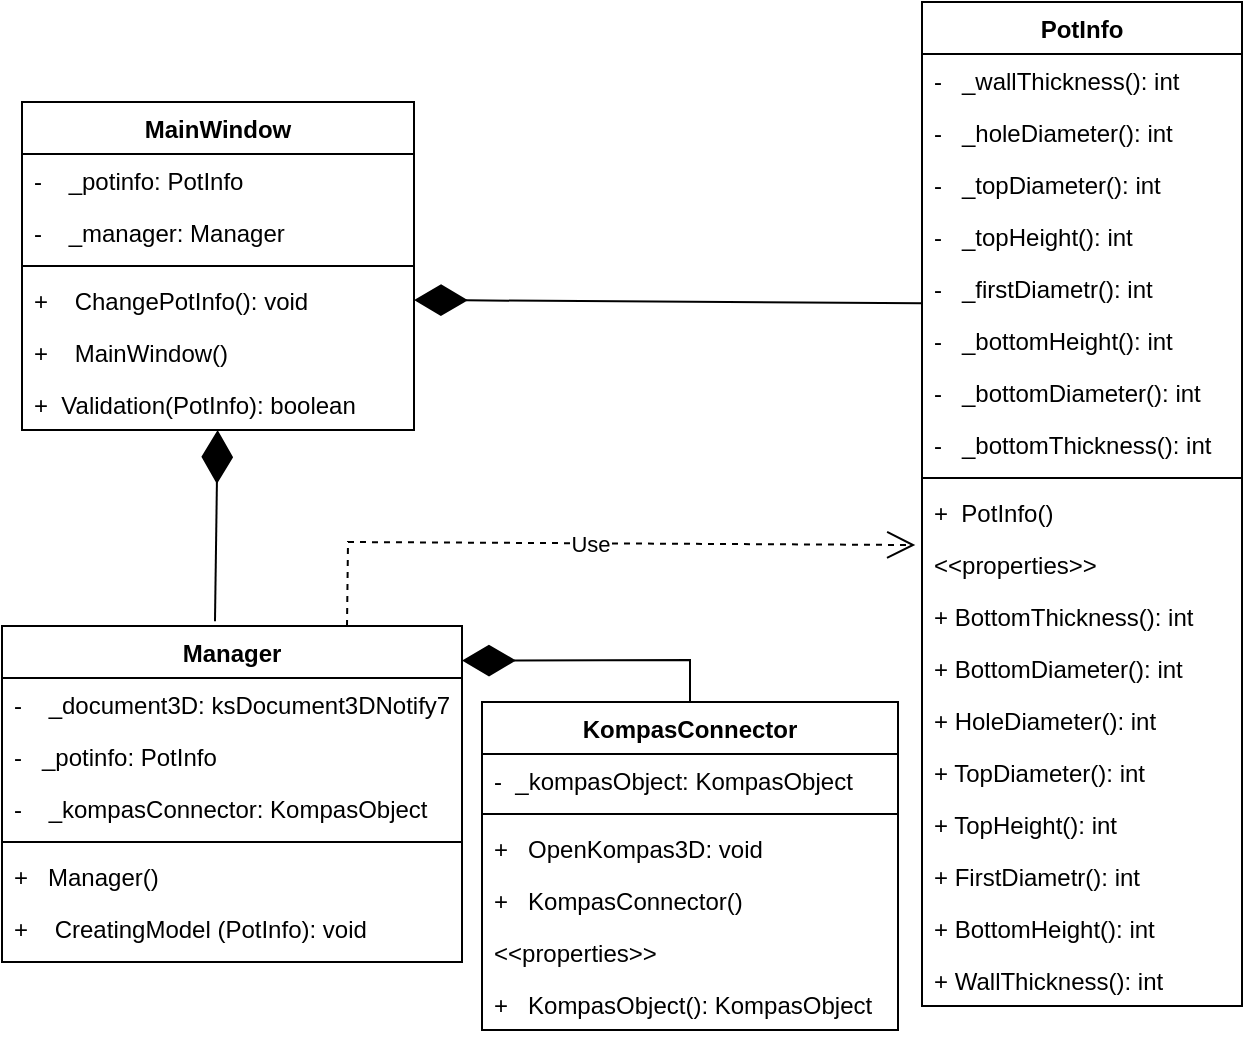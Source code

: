 <mxfile version="20.5.1" type="device"><diagram id="Dw9jkruGkAAfNnn6CsWD" name="Страница 1"><mxGraphModel dx="3197" dy="1162" grid="1" gridSize="10" guides="1" tooltips="1" connect="1" arrows="1" fold="1" page="1" pageScale="1" pageWidth="827" pageHeight="1169" math="0" shadow="0"><root><mxCell id="0"/><mxCell id="1" parent="0"/><mxCell id="OFdiJrmSXwyxobHo3Okv-1" value="Manager" style="swimlane;fontStyle=1;align=center;verticalAlign=top;childLayout=stackLayout;horizontal=1;startSize=26;horizontalStack=0;resizeParent=1;resizeParentMax=0;resizeLast=0;collapsible=1;marginBottom=0;" parent="1" vertex="1"><mxGeometry x="-770" y="442" width="230" height="168" as="geometry"/></mxCell><mxCell id="OFdiJrmSXwyxobHo3Okv-2" value="-    _document3D: ksDocument3DNotify7" style="text;strokeColor=none;fillColor=none;align=left;verticalAlign=top;spacingLeft=4;spacingRight=4;overflow=hidden;rotatable=0;points=[[0,0.5],[1,0.5]];portConstraint=eastwest;" parent="OFdiJrmSXwyxobHo3Okv-1" vertex="1"><mxGeometry y="26" width="230" height="26" as="geometry"/></mxCell><mxCell id="OFdiJrmSXwyxobHo3Okv-3" value="-   _potinfo: PotInfo" style="text;strokeColor=none;fillColor=none;align=left;verticalAlign=top;spacingLeft=4;spacingRight=4;overflow=hidden;rotatable=0;points=[[0,0.5],[1,0.5]];portConstraint=eastwest;" parent="OFdiJrmSXwyxobHo3Okv-1" vertex="1"><mxGeometry y="52" width="230" height="26" as="geometry"/></mxCell><mxCell id="OFdiJrmSXwyxobHo3Okv-4" value="-    _kompasConnector: KompasObject" style="text;strokeColor=none;fillColor=none;align=left;verticalAlign=top;spacingLeft=4;spacingRight=4;overflow=hidden;rotatable=0;points=[[0,0.5],[1,0.5]];portConstraint=eastwest;" parent="OFdiJrmSXwyxobHo3Okv-1" vertex="1"><mxGeometry y="78" width="230" height="26" as="geometry"/></mxCell><mxCell id="OFdiJrmSXwyxobHo3Okv-5" value="" style="line;strokeWidth=1;fillColor=none;align=left;verticalAlign=middle;spacingTop=-1;spacingLeft=3;spacingRight=3;rotatable=0;labelPosition=right;points=[];portConstraint=eastwest;strokeColor=inherit;" parent="OFdiJrmSXwyxobHo3Okv-1" vertex="1"><mxGeometry y="104" width="230" height="8" as="geometry"/></mxCell><mxCell id="OFdiJrmSXwyxobHo3Okv-6" value="+   Manager()" style="text;strokeColor=none;fillColor=none;align=left;verticalAlign=top;spacingLeft=4;spacingRight=4;overflow=hidden;rotatable=0;points=[[0,0.5],[1,0.5]];portConstraint=eastwest;" parent="OFdiJrmSXwyxobHo3Okv-1" vertex="1"><mxGeometry y="112" width="230" height="26" as="geometry"/></mxCell><mxCell id="OFdiJrmSXwyxobHo3Okv-7" value="+    CreatingModel (PotInfo): void" style="text;strokeColor=none;fillColor=none;align=left;verticalAlign=top;spacingLeft=4;spacingRight=4;overflow=hidden;rotatable=0;points=[[0,0.5],[1,0.5]];portConstraint=eastwest;" parent="OFdiJrmSXwyxobHo3Okv-1" vertex="1"><mxGeometry y="138" width="230" height="30" as="geometry"/></mxCell><mxCell id="OFdiJrmSXwyxobHo3Okv-8" value="" style="endArrow=diamondThin;endFill=1;endSize=24;html=1;rounded=0;exitX=0.463;exitY=-0.014;exitDx=0;exitDy=0;exitPerimeter=0;" parent="1" source="OFdiJrmSXwyxobHo3Okv-1" target="OFdiJrmSXwyxobHo3Okv-17" edge="1"><mxGeometry width="160" relative="1" as="geometry"><mxPoint x="-630" y="423" as="sourcePoint"/><mxPoint x="-680" y="370" as="targetPoint"/></mxGeometry></mxCell><mxCell id="OFdiJrmSXwyxobHo3Okv-9" value="" style="endArrow=diamondThin;endFill=1;endSize=24;html=1;rounded=0;exitX=0;exitY=0.795;exitDx=0;exitDy=0;entryX=1;entryY=0.5;entryDx=0;entryDy=0;exitPerimeter=0;" parent="1" source="OFdiJrmSXwyxobHo3Okv-30" target="OFdiJrmSXwyxobHo3Okv-15" edge="1"><mxGeometry width="160" relative="1" as="geometry"><mxPoint x="-369.04" y="257.56" as="sourcePoint"/><mxPoint x="-420" y="300.44" as="targetPoint"/></mxGeometry></mxCell><mxCell id="OFdiJrmSXwyxobHo3Okv-10" value="Use" style="endArrow=open;endSize=12;dashed=1;html=1;rounded=0;exitX=0.75;exitY=0;exitDx=0;exitDy=0;entryX=-0.021;entryY=0.135;entryDx=0;entryDy=0;entryPerimeter=0;" parent="1" source="OFdiJrmSXwyxobHo3Okv-1" target="OFdiJrmSXwyxobHo3Okv-36" edge="1"><mxGeometry width="160" relative="1" as="geometry"><mxPoint x="-470" y="540" as="sourcePoint"/><mxPoint x="-320" y="400" as="targetPoint"/><Array as="points"><mxPoint x="-597" y="400"/></Array></mxGeometry></mxCell><mxCell id="OFdiJrmSXwyxobHo3Okv-11" value="MainWindow" style="swimlane;fontStyle=1;align=center;verticalAlign=top;childLayout=stackLayout;horizontal=1;startSize=26;horizontalStack=0;resizeParent=1;resizeParentMax=0;resizeLast=0;collapsible=1;marginBottom=0;" parent="1" vertex="1"><mxGeometry x="-760" y="180" width="196" height="164" as="geometry"/></mxCell><mxCell id="OFdiJrmSXwyxobHo3Okv-12" value="-    _potinfo: PotInfo" style="text;strokeColor=none;fillColor=none;align=left;verticalAlign=top;spacingLeft=4;spacingRight=4;overflow=hidden;rotatable=0;points=[[0,0.5],[1,0.5]];portConstraint=eastwest;" parent="OFdiJrmSXwyxobHo3Okv-11" vertex="1"><mxGeometry y="26" width="196" height="26" as="geometry"/></mxCell><mxCell id="OFdiJrmSXwyxobHo3Okv-13" value="-    _manager: Manager" style="text;strokeColor=none;fillColor=none;align=left;verticalAlign=top;spacingLeft=4;spacingRight=4;overflow=hidden;rotatable=0;points=[[0,0.5],[1,0.5]];portConstraint=eastwest;" parent="OFdiJrmSXwyxobHo3Okv-11" vertex="1"><mxGeometry y="52" width="196" height="26" as="geometry"/></mxCell><mxCell id="OFdiJrmSXwyxobHo3Okv-14" value="" style="line;strokeWidth=1;fillColor=none;align=left;verticalAlign=middle;spacingTop=-1;spacingLeft=3;spacingRight=3;rotatable=0;labelPosition=right;points=[];portConstraint=eastwest;strokeColor=inherit;" parent="OFdiJrmSXwyxobHo3Okv-11" vertex="1"><mxGeometry y="78" width="196" height="8" as="geometry"/></mxCell><mxCell id="OFdiJrmSXwyxobHo3Okv-15" value="+    ChangePotInfo(): void" style="text;strokeColor=none;fillColor=none;align=left;verticalAlign=top;spacingLeft=4;spacingRight=4;overflow=hidden;rotatable=0;points=[[0,0.5],[1,0.5]];portConstraint=eastwest;" parent="OFdiJrmSXwyxobHo3Okv-11" vertex="1"><mxGeometry y="86" width="196" height="26" as="geometry"/></mxCell><mxCell id="OFdiJrmSXwyxobHo3Okv-16" value="+    MainWindow()" style="text;strokeColor=none;fillColor=none;align=left;verticalAlign=top;spacingLeft=4;spacingRight=4;overflow=hidden;rotatable=0;points=[[0,0.5],[1,0.5]];portConstraint=eastwest;" parent="OFdiJrmSXwyxobHo3Okv-11" vertex="1"><mxGeometry y="112" width="196" height="26" as="geometry"/></mxCell><mxCell id="OFdiJrmSXwyxobHo3Okv-17" value="+  Validation(PotInfo): boolean" style="text;strokeColor=none;fillColor=none;align=left;verticalAlign=top;spacingLeft=4;spacingRight=4;overflow=hidden;rotatable=0;points=[[0,0.5],[1,0.5]];portConstraint=eastwest;" parent="OFdiJrmSXwyxobHo3Okv-11" vertex="1"><mxGeometry y="138" width="196" height="26" as="geometry"/></mxCell><mxCell id="OFdiJrmSXwyxobHo3Okv-18" value="KompasConnector" style="swimlane;fontStyle=1;align=center;verticalAlign=top;childLayout=stackLayout;horizontal=1;startSize=26;horizontalStack=0;resizeParent=1;resizeParentMax=0;resizeLast=0;collapsible=1;marginBottom=0;" parent="1" vertex="1"><mxGeometry x="-530" y="480" width="208" height="164" as="geometry"/></mxCell><mxCell id="OFdiJrmSXwyxobHo3Okv-19" value="-  _kompasObject: KompasObject" style="text;strokeColor=none;fillColor=none;align=left;verticalAlign=top;spacingLeft=4;spacingRight=4;overflow=hidden;rotatable=0;points=[[0,0.5],[1,0.5]];portConstraint=eastwest;" parent="OFdiJrmSXwyxobHo3Okv-18" vertex="1"><mxGeometry y="26" width="208" height="26" as="geometry"/></mxCell><mxCell id="OFdiJrmSXwyxobHo3Okv-20" value="" style="line;strokeWidth=1;fillColor=none;align=left;verticalAlign=middle;spacingTop=-1;spacingLeft=3;spacingRight=3;rotatable=0;labelPosition=right;points=[];portConstraint=eastwest;strokeColor=inherit;" parent="OFdiJrmSXwyxobHo3Okv-18" vertex="1"><mxGeometry y="52" width="208" height="8" as="geometry"/></mxCell><mxCell id="OFdiJrmSXwyxobHo3Okv-21" value="+   OpenKompas3D: void" style="text;strokeColor=none;fillColor=none;align=left;verticalAlign=top;spacingLeft=4;spacingRight=4;overflow=hidden;rotatable=0;points=[[0,0.5],[1,0.5]];portConstraint=eastwest;" parent="OFdiJrmSXwyxobHo3Okv-18" vertex="1"><mxGeometry y="60" width="208" height="26" as="geometry"/></mxCell><mxCell id="OFdiJrmSXwyxobHo3Okv-22" value="+   KompasConnector()" style="text;strokeColor=none;fillColor=none;align=left;verticalAlign=top;spacingLeft=4;spacingRight=4;overflow=hidden;rotatable=0;points=[[0,0.5],[1,0.5]];portConstraint=eastwest;" parent="OFdiJrmSXwyxobHo3Okv-18" vertex="1"><mxGeometry y="86" width="208" height="26" as="geometry"/></mxCell><mxCell id="OFdiJrmSXwyxobHo3Okv-23" value="&lt;&lt;properties&gt;&gt;" style="text;strokeColor=none;fillColor=none;align=left;verticalAlign=top;spacingLeft=4;spacingRight=4;overflow=hidden;rotatable=0;points=[[0,0.5],[1,0.5]];portConstraint=eastwest;" parent="OFdiJrmSXwyxobHo3Okv-18" vertex="1"><mxGeometry y="112" width="208" height="26" as="geometry"/></mxCell><mxCell id="OFdiJrmSXwyxobHo3Okv-24" value="+   KompasObject(): KompasObject" style="text;strokeColor=none;fillColor=none;align=left;verticalAlign=top;spacingLeft=4;spacingRight=4;overflow=hidden;rotatable=0;points=[[0,0.5],[1,0.5]];portConstraint=eastwest;" parent="OFdiJrmSXwyxobHo3Okv-18" vertex="1"><mxGeometry y="138" width="208" height="26" as="geometry"/></mxCell><mxCell id="OFdiJrmSXwyxobHo3Okv-25" value="PotInfo" style="swimlane;fontStyle=1;align=center;verticalAlign=top;childLayout=stackLayout;horizontal=1;startSize=26;horizontalStack=0;resizeParent=1;resizeParentMax=0;resizeLast=0;collapsible=1;marginBottom=0;" parent="1" vertex="1"><mxGeometry x="-310" y="130" width="160" height="502" as="geometry"/></mxCell><mxCell id="OFdiJrmSXwyxobHo3Okv-26" value="-   _wallThickness(): int" style="text;strokeColor=none;fillColor=none;align=left;verticalAlign=top;spacingLeft=4;spacingRight=4;overflow=hidden;rotatable=0;points=[[0,0.5],[1,0.5]];portConstraint=eastwest;" parent="OFdiJrmSXwyxobHo3Okv-25" vertex="1"><mxGeometry y="26" width="160" height="26" as="geometry"/></mxCell><mxCell id="OFdiJrmSXwyxobHo3Okv-27" value="-   _holeDiameter(): int" style="text;strokeColor=none;fillColor=none;align=left;verticalAlign=top;spacingLeft=4;spacingRight=4;overflow=hidden;rotatable=0;points=[[0,0.5],[1,0.5]];portConstraint=eastwest;" parent="OFdiJrmSXwyxobHo3Okv-25" vertex="1"><mxGeometry y="52" width="160" height="26" as="geometry"/></mxCell><mxCell id="OFdiJrmSXwyxobHo3Okv-28" value="-   _topDiameter(): int" style="text;strokeColor=none;fillColor=none;align=left;verticalAlign=top;spacingLeft=4;spacingRight=4;overflow=hidden;rotatable=0;points=[[0,0.5],[1,0.5]];portConstraint=eastwest;" parent="OFdiJrmSXwyxobHo3Okv-25" vertex="1"><mxGeometry y="78" width="160" height="26" as="geometry"/></mxCell><mxCell id="OFdiJrmSXwyxobHo3Okv-29" value="-   _topHeight(): int" style="text;strokeColor=none;fillColor=none;align=left;verticalAlign=top;spacingLeft=4;spacingRight=4;overflow=hidden;rotatable=0;points=[[0,0.5],[1,0.5]];portConstraint=eastwest;" parent="OFdiJrmSXwyxobHo3Okv-25" vertex="1"><mxGeometry y="104" width="160" height="26" as="geometry"/></mxCell><mxCell id="OFdiJrmSXwyxobHo3Okv-30" value="-   _firstDiametr(): int" style="text;strokeColor=none;fillColor=none;align=left;verticalAlign=top;spacingLeft=4;spacingRight=4;overflow=hidden;rotatable=0;points=[[0,0.5],[1,0.5]];portConstraint=eastwest;" parent="OFdiJrmSXwyxobHo3Okv-25" vertex="1"><mxGeometry y="130" width="160" height="26" as="geometry"/></mxCell><mxCell id="OFdiJrmSXwyxobHo3Okv-31" value="-   _bottomHeight(): int" style="text;strokeColor=none;fillColor=none;align=left;verticalAlign=top;spacingLeft=4;spacingRight=4;overflow=hidden;rotatable=0;points=[[0,0.5],[1,0.5]];portConstraint=eastwest;" parent="OFdiJrmSXwyxobHo3Okv-25" vertex="1"><mxGeometry y="156" width="160" height="26" as="geometry"/></mxCell><mxCell id="OFdiJrmSXwyxobHo3Okv-32" value="-   _bottomDiameter(): int" style="text;strokeColor=none;fillColor=none;align=left;verticalAlign=top;spacingLeft=4;spacingRight=4;overflow=hidden;rotatable=0;points=[[0,0.5],[1,0.5]];portConstraint=eastwest;" parent="OFdiJrmSXwyxobHo3Okv-25" vertex="1"><mxGeometry y="182" width="160" height="26" as="geometry"/></mxCell><mxCell id="OFdiJrmSXwyxobHo3Okv-33" value="-   _bottomThickness(): int" style="text;strokeColor=none;fillColor=none;align=left;verticalAlign=top;spacingLeft=4;spacingRight=4;overflow=hidden;rotatable=0;points=[[0,0.5],[1,0.5]];portConstraint=eastwest;" parent="OFdiJrmSXwyxobHo3Okv-25" vertex="1"><mxGeometry y="208" width="160" height="26" as="geometry"/></mxCell><mxCell id="OFdiJrmSXwyxobHo3Okv-34" value="" style="line;strokeWidth=1;fillColor=none;align=left;verticalAlign=middle;spacingTop=-1;spacingLeft=3;spacingRight=3;rotatable=0;labelPosition=right;points=[];portConstraint=eastwest;strokeColor=inherit;" parent="OFdiJrmSXwyxobHo3Okv-25" vertex="1"><mxGeometry y="234" width="160" height="8" as="geometry"/></mxCell><mxCell id="OFdiJrmSXwyxobHo3Okv-35" value="+  PotInfo()" style="text;strokeColor=none;fillColor=none;align=left;verticalAlign=top;spacingLeft=4;spacingRight=4;overflow=hidden;rotatable=0;points=[[0,0.5],[1,0.5]];portConstraint=eastwest;" parent="OFdiJrmSXwyxobHo3Okv-25" vertex="1"><mxGeometry y="242" width="160" height="26" as="geometry"/></mxCell><mxCell id="OFdiJrmSXwyxobHo3Okv-36" value="&lt;&lt;properties&gt;&gt;" style="text;strokeColor=none;fillColor=none;align=left;verticalAlign=top;spacingLeft=4;spacingRight=4;overflow=hidden;rotatable=0;points=[[0,0.5],[1,0.5]];portConstraint=eastwest;" parent="OFdiJrmSXwyxobHo3Okv-25" vertex="1"><mxGeometry y="268" width="160" height="26" as="geometry"/></mxCell><mxCell id="OFdiJrmSXwyxobHo3Okv-37" value="+ BottomThickness(): int" style="text;strokeColor=none;fillColor=none;align=left;verticalAlign=top;spacingLeft=4;spacingRight=4;overflow=hidden;rotatable=0;points=[[0,0.5],[1,0.5]];portConstraint=eastwest;" parent="OFdiJrmSXwyxobHo3Okv-25" vertex="1"><mxGeometry y="294" width="160" height="26" as="geometry"/></mxCell><mxCell id="OFdiJrmSXwyxobHo3Okv-38" value="+ BottomDiameter(): int" style="text;strokeColor=none;fillColor=none;align=left;verticalAlign=top;spacingLeft=4;spacingRight=4;overflow=hidden;rotatable=0;points=[[0,0.5],[1,0.5]];portConstraint=eastwest;" parent="OFdiJrmSXwyxobHo3Okv-25" vertex="1"><mxGeometry y="320" width="160" height="26" as="geometry"/></mxCell><mxCell id="OFdiJrmSXwyxobHo3Okv-39" value="+ HoleDiameter(): int" style="text;strokeColor=none;fillColor=none;align=left;verticalAlign=top;spacingLeft=4;spacingRight=4;overflow=hidden;rotatable=0;points=[[0,0.5],[1,0.5]];portConstraint=eastwest;" parent="OFdiJrmSXwyxobHo3Okv-25" vertex="1"><mxGeometry y="346" width="160" height="26" as="geometry"/></mxCell><mxCell id="OFdiJrmSXwyxobHo3Okv-40" value="+ TopDiameter(): int" style="text;strokeColor=none;fillColor=none;align=left;verticalAlign=top;spacingLeft=4;spacingRight=4;overflow=hidden;rotatable=0;points=[[0,0.5],[1,0.5]];portConstraint=eastwest;" parent="OFdiJrmSXwyxobHo3Okv-25" vertex="1"><mxGeometry y="372" width="160" height="26" as="geometry"/></mxCell><mxCell id="OFdiJrmSXwyxobHo3Okv-41" value="+ TopHeight(): int" style="text;strokeColor=none;fillColor=none;align=left;verticalAlign=top;spacingLeft=4;spacingRight=4;overflow=hidden;rotatable=0;points=[[0,0.5],[1,0.5]];portConstraint=eastwest;" parent="OFdiJrmSXwyxobHo3Okv-25" vertex="1"><mxGeometry y="398" width="160" height="26" as="geometry"/></mxCell><mxCell id="OFdiJrmSXwyxobHo3Okv-42" value="+ FirstDiametr(): int" style="text;strokeColor=none;fillColor=none;align=left;verticalAlign=top;spacingLeft=4;spacingRight=4;overflow=hidden;rotatable=0;points=[[0,0.5],[1,0.5]];portConstraint=eastwest;" parent="OFdiJrmSXwyxobHo3Okv-25" vertex="1"><mxGeometry y="424" width="160" height="26" as="geometry"/></mxCell><mxCell id="OFdiJrmSXwyxobHo3Okv-43" value="+ BottomHeight(): int" style="text;strokeColor=none;fillColor=none;align=left;verticalAlign=top;spacingLeft=4;spacingRight=4;overflow=hidden;rotatable=0;points=[[0,0.5],[1,0.5]];portConstraint=eastwest;" parent="OFdiJrmSXwyxobHo3Okv-25" vertex="1"><mxGeometry y="450" width="160" height="26" as="geometry"/></mxCell><mxCell id="OFdiJrmSXwyxobHo3Okv-44" value="+ WallThickness(): int" style="text;strokeColor=none;fillColor=none;align=left;verticalAlign=top;spacingLeft=4;spacingRight=4;overflow=hidden;rotatable=0;points=[[0,0.5],[1,0.5]];portConstraint=eastwest;" parent="OFdiJrmSXwyxobHo3Okv-25" vertex="1"><mxGeometry y="476" width="160" height="26" as="geometry"/></mxCell><mxCell id="u8xOKAtOb7kiFkEAefGj-3" value="" style="endArrow=diamondThin;endFill=1;endSize=24;html=1;rounded=0;exitX=0.5;exitY=0;exitDx=0;exitDy=0;entryX=1;entryY=0.103;entryDx=0;entryDy=0;entryPerimeter=0;" edge="1" parent="1" source="OFdiJrmSXwyxobHo3Okv-18" target="OFdiJrmSXwyxobHo3Okv-1"><mxGeometry width="160" relative="1" as="geometry"><mxPoint x="-426.66" y="509.998" as="sourcePoint"/><mxPoint x="-425.331" y="414.35" as="targetPoint"/><Array as="points"><mxPoint x="-426" y="459"/></Array></mxGeometry></mxCell></root></mxGraphModel></diagram></mxfile>